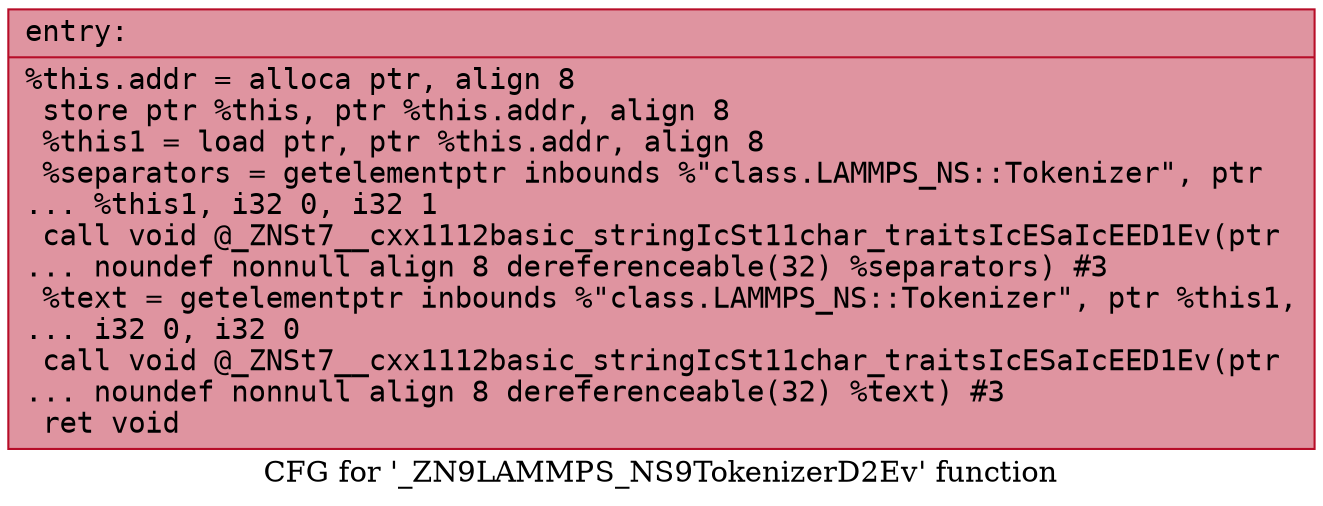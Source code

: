 digraph "CFG for '_ZN9LAMMPS_NS9TokenizerD2Ev' function" {
	label="CFG for '_ZN9LAMMPS_NS9TokenizerD2Ev' function";

	Node0x556bfe797640 [shape=record,color="#b70d28ff", style=filled, fillcolor="#b70d2870" fontname="Courier",label="{entry:\l|  %this.addr = alloca ptr, align 8\l  store ptr %this, ptr %this.addr, align 8\l  %this1 = load ptr, ptr %this.addr, align 8\l  %separators = getelementptr inbounds %\"class.LAMMPS_NS::Tokenizer\", ptr\l... %this1, i32 0, i32 1\l  call void @_ZNSt7__cxx1112basic_stringIcSt11char_traitsIcESaIcEED1Ev(ptr\l... noundef nonnull align 8 dereferenceable(32) %separators) #3\l  %text = getelementptr inbounds %\"class.LAMMPS_NS::Tokenizer\", ptr %this1,\l... i32 0, i32 0\l  call void @_ZNSt7__cxx1112basic_stringIcSt11char_traitsIcESaIcEED1Ev(ptr\l... noundef nonnull align 8 dereferenceable(32) %text) #3\l  ret void\l}"];
}
